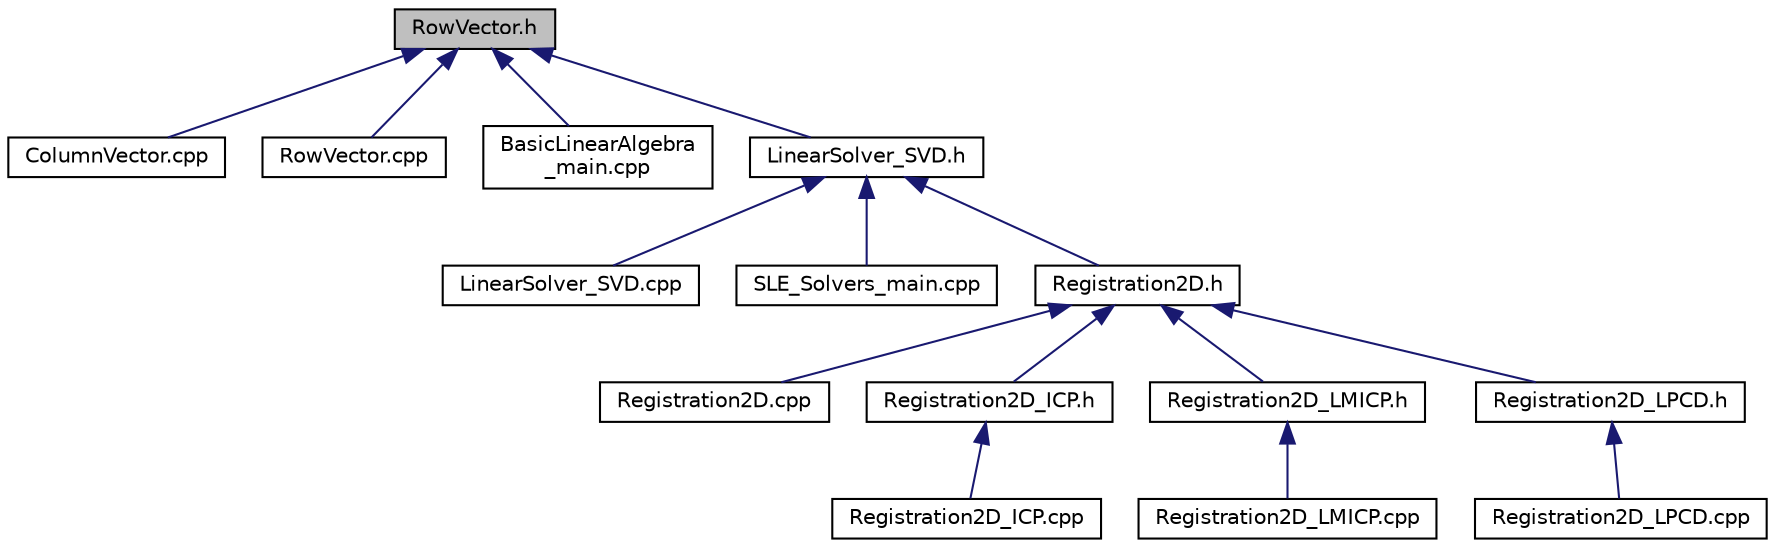 digraph "RowVector.h"
{
  edge [fontname="Helvetica",fontsize="10",labelfontname="Helvetica",labelfontsize="10"];
  node [fontname="Helvetica",fontsize="10",shape=record];
  Node1 [label="RowVector.h",height=0.2,width=0.4,color="black", fillcolor="grey75", style="filled", fontcolor="black"];
  Node1 -> Node2 [dir="back",color="midnightblue",fontsize="10",style="solid",fontname="Helvetica"];
  Node2 [label="ColumnVector.cpp",height=0.2,width=0.4,color="black", fillcolor="white", style="filled",URL="$ColumnVector_8cpp.html"];
  Node1 -> Node3 [dir="back",color="midnightblue",fontsize="10",style="solid",fontname="Helvetica"];
  Node3 [label="RowVector.cpp",height=0.2,width=0.4,color="black", fillcolor="white", style="filled",URL="$RowVector_8cpp.html"];
  Node1 -> Node4 [dir="back",color="midnightblue",fontsize="10",style="solid",fontname="Helvetica"];
  Node4 [label="BasicLinearAlgebra\l_main.cpp",height=0.2,width=0.4,color="black", fillcolor="white", style="filled",URL="$BasicLinearAlgebra__main_8cpp.html"];
  Node1 -> Node5 [dir="back",color="midnightblue",fontsize="10",style="solid",fontname="Helvetica"];
  Node5 [label="LinearSolver_SVD.h",height=0.2,width=0.4,color="black", fillcolor="white", style="filled",URL="$LinearSolver__SVD_8h.html"];
  Node5 -> Node6 [dir="back",color="midnightblue",fontsize="10",style="solid",fontname="Helvetica"];
  Node6 [label="LinearSolver_SVD.cpp",height=0.2,width=0.4,color="black", fillcolor="white", style="filled",URL="$LinearSolver__SVD_8cpp.html"];
  Node5 -> Node7 [dir="back",color="midnightblue",fontsize="10",style="solid",fontname="Helvetica"];
  Node7 [label="SLE_Solvers_main.cpp",height=0.2,width=0.4,color="black", fillcolor="white", style="filled",URL="$SLE__Solvers__main_8cpp.html"];
  Node5 -> Node8 [dir="back",color="midnightblue",fontsize="10",style="solid",fontname="Helvetica"];
  Node8 [label="Registration2D.h",height=0.2,width=0.4,color="black", fillcolor="white", style="filled",URL="$Registration2D_8h.html"];
  Node8 -> Node9 [dir="back",color="midnightblue",fontsize="10",style="solid",fontname="Helvetica"];
  Node9 [label="Registration2D.cpp",height=0.2,width=0.4,color="black", fillcolor="white", style="filled",URL="$Registration2D_8cpp.html"];
  Node8 -> Node10 [dir="back",color="midnightblue",fontsize="10",style="solid",fontname="Helvetica"];
  Node10 [label="Registration2D_ICP.h",height=0.2,width=0.4,color="black", fillcolor="white", style="filled",URL="$Registration2D__ICP_8h.html"];
  Node10 -> Node11 [dir="back",color="midnightblue",fontsize="10",style="solid",fontname="Helvetica"];
  Node11 [label="Registration2D_ICP.cpp",height=0.2,width=0.4,color="black", fillcolor="white", style="filled",URL="$Registration2D__ICP_8cpp.html"];
  Node8 -> Node12 [dir="back",color="midnightblue",fontsize="10",style="solid",fontname="Helvetica"];
  Node12 [label="Registration2D_LMICP.h",height=0.2,width=0.4,color="black", fillcolor="white", style="filled",URL="$Registration2D__LMICP_8h.html"];
  Node12 -> Node13 [dir="back",color="midnightblue",fontsize="10",style="solid",fontname="Helvetica"];
  Node13 [label="Registration2D_LMICP.cpp",height=0.2,width=0.4,color="black", fillcolor="white", style="filled",URL="$Registration2D__LMICP_8cpp.html"];
  Node8 -> Node14 [dir="back",color="midnightblue",fontsize="10",style="solid",fontname="Helvetica"];
  Node14 [label="Registration2D_LPCD.h",height=0.2,width=0.4,color="black", fillcolor="white", style="filled",URL="$Registration2D__LPCD_8h.html"];
  Node14 -> Node15 [dir="back",color="midnightblue",fontsize="10",style="solid",fontname="Helvetica"];
  Node15 [label="Registration2D_LPCD.cpp",height=0.2,width=0.4,color="black", fillcolor="white", style="filled",URL="$Registration2D__LPCD_8cpp.html"];
}
